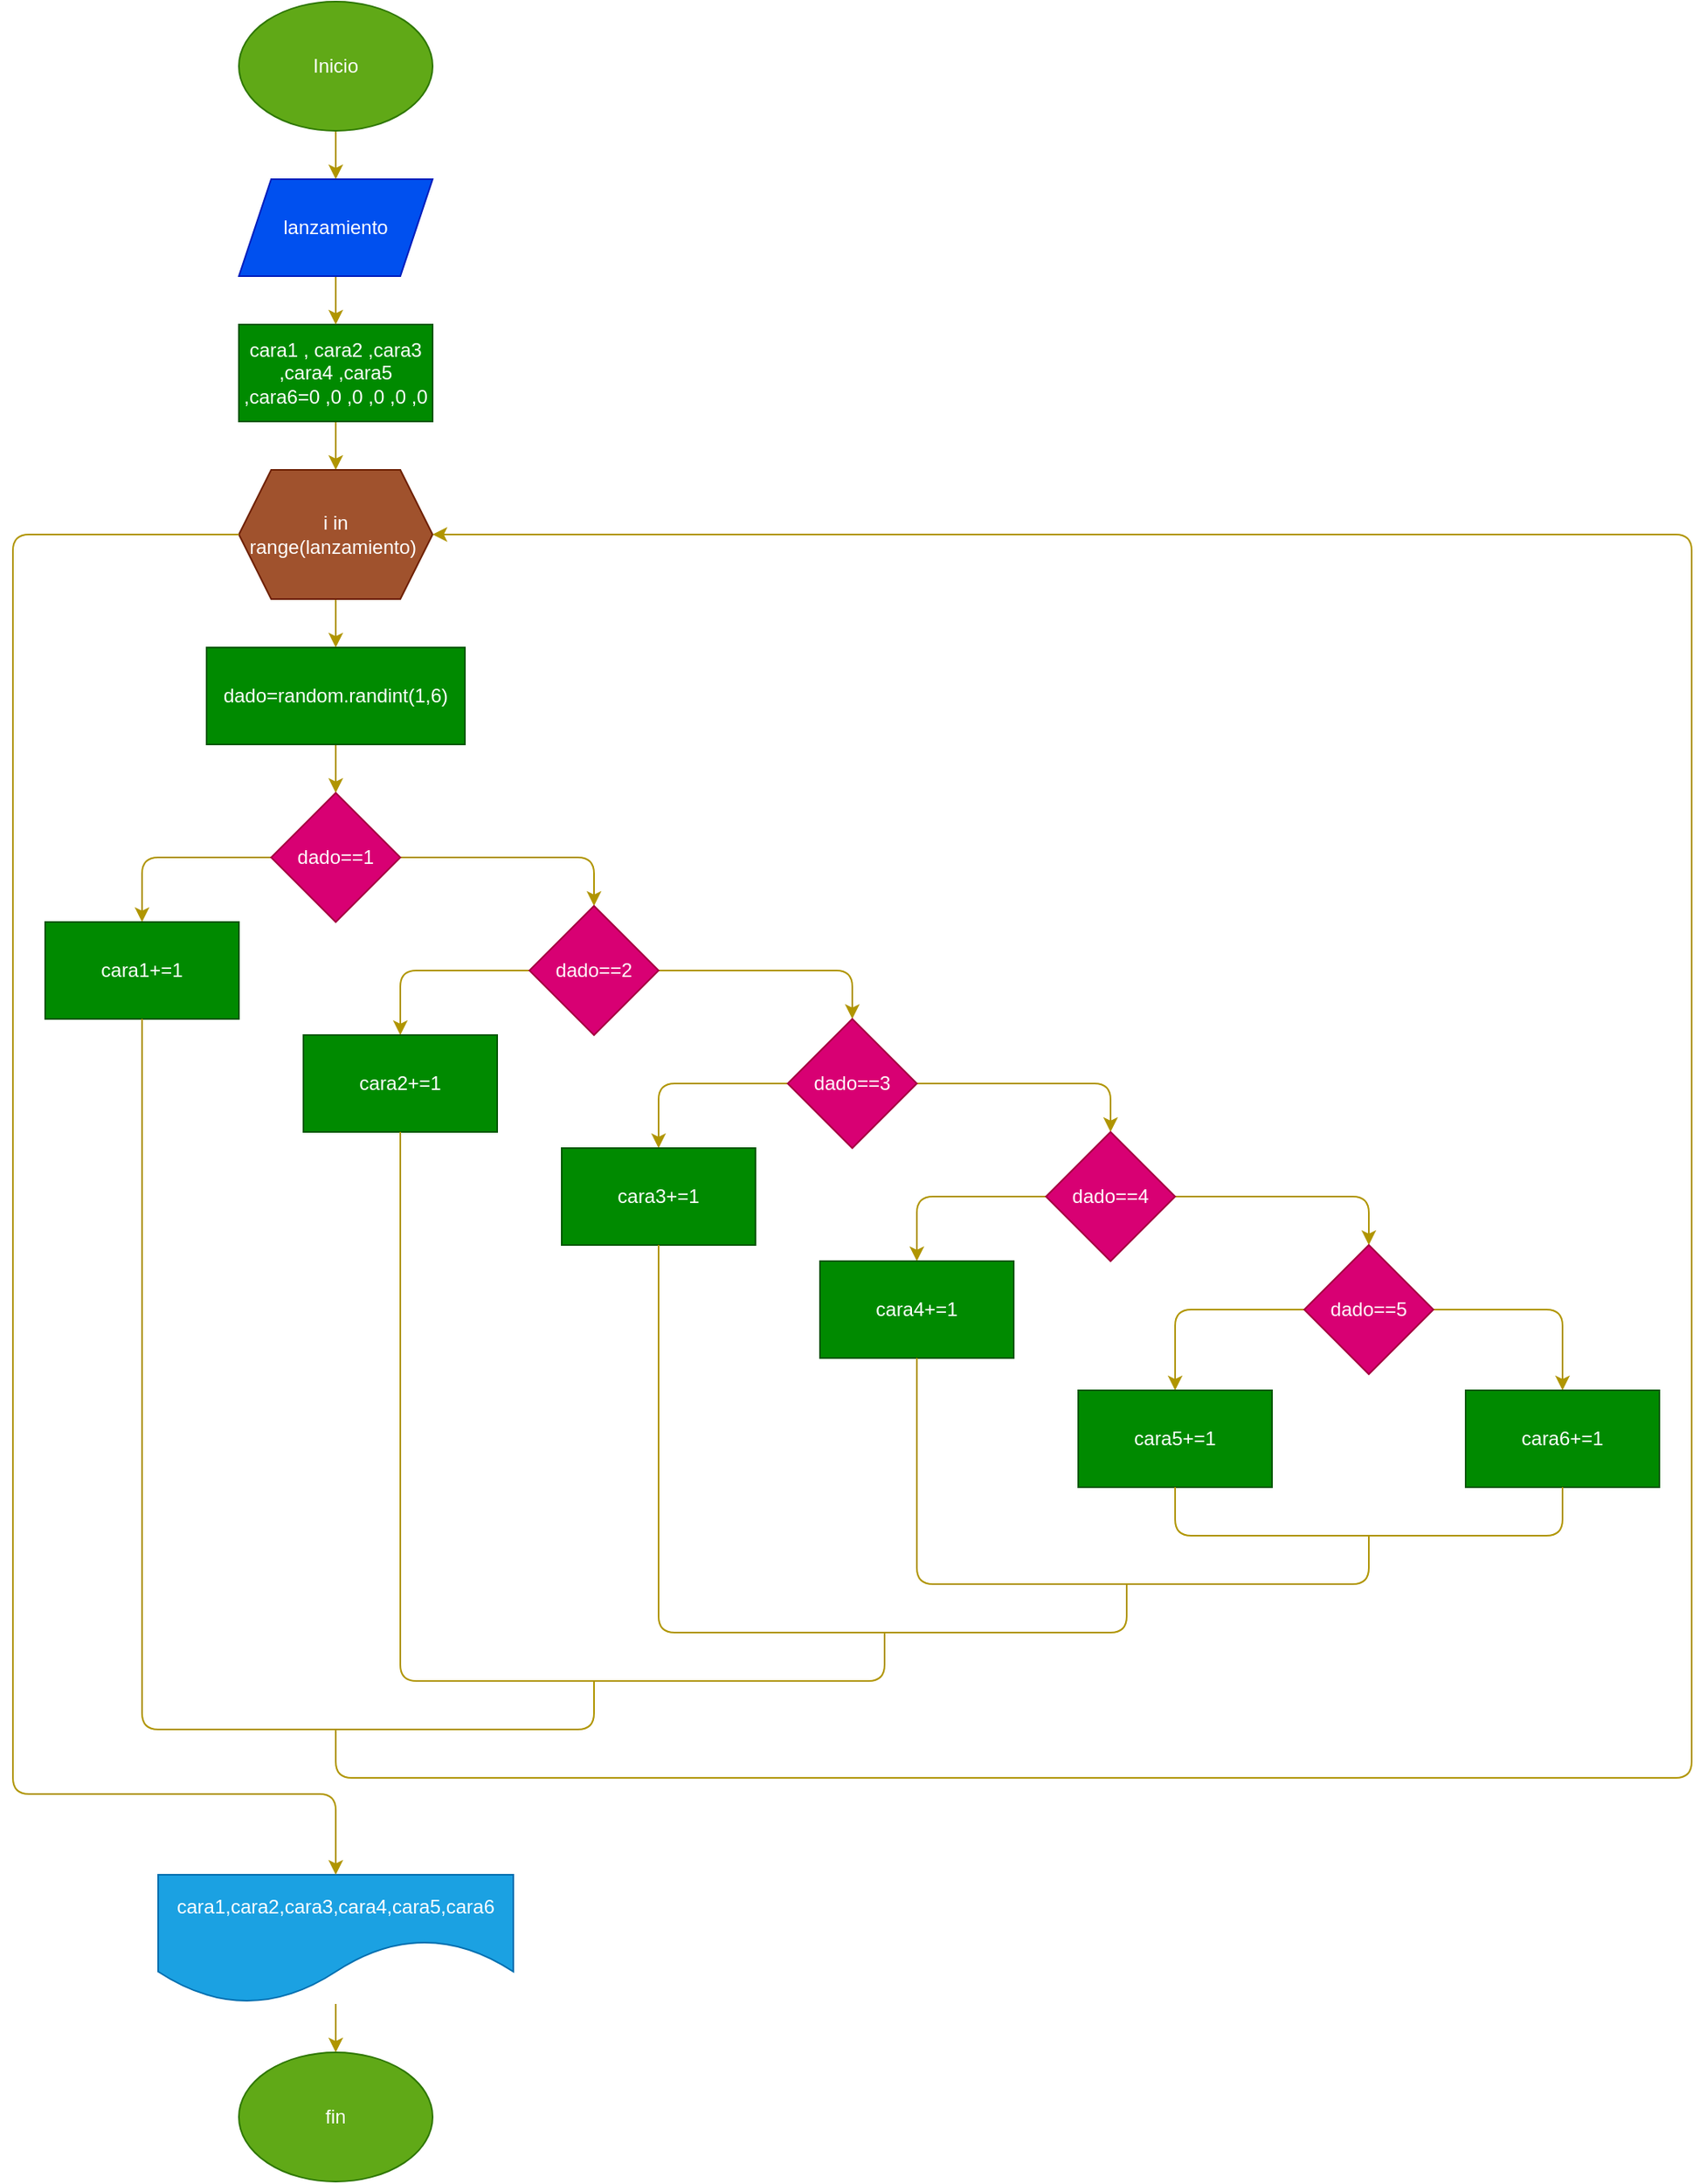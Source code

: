 <mxfile>
    <diagram id="9QeLFetbVGk3u_e-4YtW" name="Página-1">
        <mxGraphModel dx="641" dy="1572" grid="1" gridSize="10" guides="1" tooltips="1" connect="1" arrows="1" fold="1" page="1" pageScale="1" pageWidth="850" pageHeight="1100" math="0" shadow="0">
            <root>
                <mxCell id="0"/>
                <mxCell id="1" parent="0"/>
                <mxCell id="42" style="edgeStyle=none;html=1;exitX=0.5;exitY=1;exitDx=0;exitDy=0;entryX=0.5;entryY=0;entryDx=0;entryDy=0;fillColor=#e3c800;strokeColor=#B09500;" parent="1" source="2" target="41" edge="1">
                    <mxGeometry relative="1" as="geometry"/>
                </mxCell>
                <mxCell id="2" value="Inicio" style="ellipse;whiteSpace=wrap;html=1;fillColor=#60a917;fontColor=#ffffff;strokeColor=#2D7600;" parent="1" vertex="1">
                    <mxGeometry x="180" y="-50" width="120" height="80" as="geometry"/>
                </mxCell>
                <mxCell id="4" style="edgeStyle=none;html=1;exitX=0.5;exitY=1;exitDx=0;exitDy=0;entryX=0.5;entryY=0;entryDx=0;entryDy=0;fillColor=#e3c800;strokeColor=#B09500;" parent="1" source="5" target="6" edge="1">
                    <mxGeometry relative="1" as="geometry"/>
                </mxCell>
                <mxCell id="5" value="cara1 , cara2 ,cara3 ,cara4 ,cara5 ,cara6=0 ,0 ,0 ,0 ,0 ,0" style="rounded=0;whiteSpace=wrap;html=1;fillColor=#008a00;fontColor=#ffffff;strokeColor=#005700;" parent="1" vertex="1">
                    <mxGeometry x="180" y="150" width="120" height="60" as="geometry"/>
                </mxCell>
                <mxCell id="21" style="edgeStyle=none;html=1;exitX=0.5;exitY=1;exitDx=0;exitDy=0;entryX=0.5;entryY=0;entryDx=0;entryDy=0;fillColor=#e3c800;strokeColor=#B09500;" parent="1" source="6" target="7" edge="1">
                    <mxGeometry relative="1" as="geometry"/>
                </mxCell>
                <mxCell id="6" value="i in range(lanzamiento)&amp;nbsp;" style="shape=hexagon;perimeter=hexagonPerimeter2;whiteSpace=wrap;html=1;fixedSize=1;fillColor=#a0522d;fontColor=#ffffff;strokeColor=#6D1F00;" parent="1" vertex="1">
                    <mxGeometry x="180" y="240" width="120" height="80" as="geometry"/>
                </mxCell>
                <mxCell id="22" style="edgeStyle=none;html=1;exitX=0.5;exitY=1;exitDx=0;exitDy=0;entryX=0.5;entryY=0;entryDx=0;entryDy=0;fillColor=#e3c800;strokeColor=#B09500;" parent="1" source="7" target="8" edge="1">
                    <mxGeometry relative="1" as="geometry"/>
                </mxCell>
                <mxCell id="7" value="dado=random.randint(1,6)" style="rounded=0;whiteSpace=wrap;html=1;fillColor=#008a00;fontColor=#ffffff;strokeColor=#005700;" parent="1" vertex="1">
                    <mxGeometry x="160" y="350" width="160" height="60" as="geometry"/>
                </mxCell>
                <mxCell id="23" style="edgeStyle=none;html=1;exitX=0;exitY=0.5;exitDx=0;exitDy=0;entryX=0.5;entryY=0;entryDx=0;entryDy=0;fillColor=#e3c800;strokeColor=#B09500;" parent="1" source="8" target="9" edge="1">
                    <mxGeometry relative="1" as="geometry">
                        <Array as="points">
                            <mxPoint x="120" y="480"/>
                        </Array>
                    </mxGeometry>
                </mxCell>
                <mxCell id="24" style="edgeStyle=none;html=1;exitX=1;exitY=0.5;exitDx=0;exitDy=0;entryX=0.5;entryY=0;entryDx=0;entryDy=0;fillColor=#e3c800;strokeColor=#B09500;" parent="1" source="8" target="10" edge="1">
                    <mxGeometry relative="1" as="geometry">
                        <Array as="points">
                            <mxPoint x="400" y="480"/>
                        </Array>
                    </mxGeometry>
                </mxCell>
                <mxCell id="8" value="dado==1" style="rhombus;whiteSpace=wrap;html=1;fillColor=#d80073;fontColor=#ffffff;strokeColor=#A50040;" parent="1" vertex="1">
                    <mxGeometry x="200" y="440" width="80" height="80" as="geometry"/>
                </mxCell>
                <mxCell id="9" value="cara1+=1" style="rounded=0;whiteSpace=wrap;html=1;fillColor=#008a00;fontColor=#ffffff;strokeColor=#005700;" parent="1" vertex="1">
                    <mxGeometry x="60" y="520" width="120" height="60" as="geometry"/>
                </mxCell>
                <mxCell id="25" style="edgeStyle=none;html=1;exitX=1;exitY=0.5;exitDx=0;exitDy=0;entryX=0.5;entryY=0;entryDx=0;entryDy=0;fillColor=#e3c800;strokeColor=#B09500;" parent="1" source="10" target="12" edge="1">
                    <mxGeometry relative="1" as="geometry">
                        <Array as="points">
                            <mxPoint x="560" y="550"/>
                        </Array>
                    </mxGeometry>
                </mxCell>
                <mxCell id="32" style="edgeStyle=none;html=1;exitX=0;exitY=0.5;exitDx=0;exitDy=0;entryX=0.5;entryY=0;entryDx=0;entryDy=0;fillColor=#e3c800;strokeColor=#B09500;" parent="1" source="10" target="11" edge="1">
                    <mxGeometry relative="1" as="geometry">
                        <Array as="points">
                            <mxPoint x="280" y="550"/>
                        </Array>
                    </mxGeometry>
                </mxCell>
                <mxCell id="10" value="dado==2" style="rhombus;whiteSpace=wrap;html=1;fillColor=#d80073;fontColor=#ffffff;strokeColor=#A50040;" parent="1" vertex="1">
                    <mxGeometry x="360" y="510" width="80" height="80" as="geometry"/>
                </mxCell>
                <mxCell id="11" value="cara2+=1" style="rounded=0;whiteSpace=wrap;html=1;fillColor=#008a00;fontColor=#ffffff;strokeColor=#005700;" parent="1" vertex="1">
                    <mxGeometry x="220" y="590" width="120" height="60" as="geometry"/>
                </mxCell>
                <mxCell id="26" style="edgeStyle=none;html=1;exitX=1;exitY=0.5;exitDx=0;exitDy=0;entryX=0.5;entryY=0;entryDx=0;entryDy=0;fillColor=#e3c800;strokeColor=#B09500;" parent="1" source="12" target="14" edge="1">
                    <mxGeometry relative="1" as="geometry">
                        <Array as="points">
                            <mxPoint x="720" y="620"/>
                        </Array>
                    </mxGeometry>
                </mxCell>
                <mxCell id="31" style="edgeStyle=none;html=1;exitX=0;exitY=0.5;exitDx=0;exitDy=0;entryX=0.5;entryY=0;entryDx=0;entryDy=0;fillColor=#e3c800;strokeColor=#B09500;" parent="1" source="12" target="13" edge="1">
                    <mxGeometry relative="1" as="geometry">
                        <Array as="points">
                            <mxPoint x="440" y="620"/>
                        </Array>
                    </mxGeometry>
                </mxCell>
                <mxCell id="12" value="dado==3" style="rhombus;whiteSpace=wrap;html=1;fillColor=#d80073;fontColor=#ffffff;strokeColor=#A50040;" parent="1" vertex="1">
                    <mxGeometry x="520" y="580" width="80" height="80" as="geometry"/>
                </mxCell>
                <mxCell id="13" value="cara3+=1" style="rounded=0;whiteSpace=wrap;html=1;fillColor=#008a00;fontColor=#ffffff;strokeColor=#005700;" parent="1" vertex="1">
                    <mxGeometry x="380" y="660" width="120" height="60" as="geometry"/>
                </mxCell>
                <mxCell id="27" style="edgeStyle=none;html=1;exitX=1;exitY=0.5;exitDx=0;exitDy=0;entryX=0.5;entryY=0;entryDx=0;entryDy=0;fillColor=#e3c800;strokeColor=#B09500;" parent="1" source="14" target="16" edge="1">
                    <mxGeometry relative="1" as="geometry">
                        <Array as="points">
                            <mxPoint x="880" y="690"/>
                        </Array>
                    </mxGeometry>
                </mxCell>
                <mxCell id="30" style="edgeStyle=none;html=1;exitX=0;exitY=0.5;exitDx=0;exitDy=0;entryX=0.5;entryY=0;entryDx=0;entryDy=0;fillColor=#e3c800;strokeColor=#B09500;" parent="1" source="14" target="15" edge="1">
                    <mxGeometry relative="1" as="geometry">
                        <Array as="points">
                            <mxPoint x="600" y="690"/>
                        </Array>
                    </mxGeometry>
                </mxCell>
                <mxCell id="14" value="dado==4" style="rhombus;whiteSpace=wrap;html=1;fillColor=#d80073;fontColor=#ffffff;strokeColor=#A50040;" parent="1" vertex="1">
                    <mxGeometry x="680" y="650" width="80" height="80" as="geometry"/>
                </mxCell>
                <mxCell id="15" value="cara4+=1" style="rounded=0;whiteSpace=wrap;html=1;fillColor=#008a00;fontColor=#ffffff;strokeColor=#005700;" parent="1" vertex="1">
                    <mxGeometry x="540" y="730" width="120" height="60" as="geometry"/>
                </mxCell>
                <mxCell id="28" style="edgeStyle=none;html=1;exitX=1;exitY=0.5;exitDx=0;exitDy=0;entryX=0.5;entryY=0;entryDx=0;entryDy=0;fillColor=#e3c800;strokeColor=#B09500;" parent="1" source="16" target="18" edge="1">
                    <mxGeometry relative="1" as="geometry">
                        <Array as="points">
                            <mxPoint x="1000" y="760"/>
                        </Array>
                    </mxGeometry>
                </mxCell>
                <mxCell id="29" style="edgeStyle=none;html=1;exitX=0;exitY=0.5;exitDx=0;exitDy=0;entryX=0.5;entryY=0;entryDx=0;entryDy=0;fillColor=#e3c800;strokeColor=#B09500;" parent="1" source="16" target="17" edge="1">
                    <mxGeometry relative="1" as="geometry">
                        <Array as="points">
                            <mxPoint x="760" y="760"/>
                        </Array>
                    </mxGeometry>
                </mxCell>
                <mxCell id="16" value="dado==5" style="rhombus;whiteSpace=wrap;html=1;fillColor=#d80073;fontColor=#ffffff;strokeColor=#A50040;" parent="1" vertex="1">
                    <mxGeometry x="840" y="720" width="80" height="80" as="geometry"/>
                </mxCell>
                <mxCell id="17" value="cara5+=1" style="rounded=0;whiteSpace=wrap;html=1;fillColor=#008a00;fontColor=#ffffff;strokeColor=#005700;" parent="1" vertex="1">
                    <mxGeometry x="700" y="810" width="120" height="60" as="geometry"/>
                </mxCell>
                <mxCell id="18" value="cara6+=1" style="rounded=0;whiteSpace=wrap;html=1;fillColor=#008a00;fontColor=#ffffff;strokeColor=#005700;" parent="1" vertex="1">
                    <mxGeometry x="940" y="810" width="120" height="60" as="geometry"/>
                </mxCell>
                <mxCell id="40" style="edgeStyle=none;html=1;entryX=0.5;entryY=0;entryDx=0;entryDy=0;fillColor=#e3c800;strokeColor=#B09500;" parent="1" source="19" target="20" edge="1">
                    <mxGeometry relative="1" as="geometry"/>
                </mxCell>
                <mxCell id="19" value="cara1,cara2,cara3,cara4,cara5,cara6" style="shape=document;whiteSpace=wrap;html=1;boundedLbl=1;size=0.5;fillColor=#1ba1e2;fontColor=#ffffff;strokeColor=#006EAF;" parent="1" vertex="1">
                    <mxGeometry x="130" y="1110" width="220" height="80" as="geometry"/>
                </mxCell>
                <mxCell id="20" value="fin" style="ellipse;whiteSpace=wrap;html=1;fillColor=#60a917;fontColor=#ffffff;strokeColor=#2D7600;" parent="1" vertex="1">
                    <mxGeometry x="180" y="1220" width="120" height="80" as="geometry"/>
                </mxCell>
                <mxCell id="33" value="" style="endArrow=none;html=1;exitX=0.5;exitY=1;exitDx=0;exitDy=0;entryX=0.5;entryY=1;entryDx=0;entryDy=0;fillColor=#e3c800;strokeColor=#B09500;" parent="1" source="17" target="18" edge="1">
                    <mxGeometry width="50" height="50" relative="1" as="geometry">
                        <mxPoint x="750" y="870" as="sourcePoint"/>
                        <mxPoint x="800" y="820" as="targetPoint"/>
                        <Array as="points">
                            <mxPoint x="760" y="900"/>
                            <mxPoint x="1000" y="900"/>
                        </Array>
                    </mxGeometry>
                </mxCell>
                <mxCell id="34" value="" style="endArrow=none;html=1;exitX=0.5;exitY=1;exitDx=0;exitDy=0;fillColor=#e3c800;strokeColor=#B09500;" parent="1" source="15" edge="1">
                    <mxGeometry width="50" height="50" relative="1" as="geometry">
                        <mxPoint x="750" y="870" as="sourcePoint"/>
                        <mxPoint x="880" y="900" as="targetPoint"/>
                        <Array as="points">
                            <mxPoint x="600" y="930"/>
                            <mxPoint x="880" y="930"/>
                        </Array>
                    </mxGeometry>
                </mxCell>
                <mxCell id="35" value="" style="endArrow=none;html=1;exitX=0.5;exitY=1;exitDx=0;exitDy=0;fillColor=#e3c800;strokeColor=#B09500;" parent="1" source="13" edge="1">
                    <mxGeometry width="50" height="50" relative="1" as="geometry">
                        <mxPoint x="750" y="870" as="sourcePoint"/>
                        <mxPoint x="730" y="930" as="targetPoint"/>
                        <Array as="points">
                            <mxPoint x="440" y="960"/>
                            <mxPoint x="730" y="960"/>
                        </Array>
                    </mxGeometry>
                </mxCell>
                <mxCell id="36" value="" style="endArrow=none;html=1;exitX=0.5;exitY=1;exitDx=0;exitDy=0;fillColor=#e3c800;strokeColor=#B09500;" parent="1" source="11" edge="1">
                    <mxGeometry width="50" height="50" relative="1" as="geometry">
                        <mxPoint x="290" y="680" as="sourcePoint"/>
                        <mxPoint x="580" y="960" as="targetPoint"/>
                        <Array as="points">
                            <mxPoint x="280" y="990"/>
                            <mxPoint x="580" y="990"/>
                        </Array>
                    </mxGeometry>
                </mxCell>
                <mxCell id="37" value="" style="endArrow=none;html=1;exitX=0.5;exitY=1;exitDx=0;exitDy=0;fillColor=#e3c800;strokeColor=#B09500;" parent="1" source="9" edge="1">
                    <mxGeometry width="50" height="50" relative="1" as="geometry">
                        <mxPoint x="330" y="770" as="sourcePoint"/>
                        <mxPoint x="400" y="990" as="targetPoint"/>
                        <Array as="points">
                            <mxPoint x="120" y="1020"/>
                            <mxPoint x="400" y="1020"/>
                        </Array>
                    </mxGeometry>
                </mxCell>
                <mxCell id="38" value="" style="endArrow=classic;html=1;entryX=1;entryY=0.5;entryDx=0;entryDy=0;fillColor=#e3c800;strokeColor=#B09500;" parent="1" target="6" edge="1">
                    <mxGeometry width="50" height="50" relative="1" as="geometry">
                        <mxPoint x="240" y="1020" as="sourcePoint"/>
                        <mxPoint x="470" y="920" as="targetPoint"/>
                        <Array as="points">
                            <mxPoint x="240" y="1050"/>
                            <mxPoint x="1080" y="1050"/>
                            <mxPoint x="1080" y="280"/>
                        </Array>
                    </mxGeometry>
                </mxCell>
                <mxCell id="39" value="" style="endArrow=classic;html=1;exitX=0;exitY=0.5;exitDx=0;exitDy=0;entryX=0.5;entryY=0;entryDx=0;entryDy=0;fillColor=#e3c800;strokeColor=#B09500;" parent="1" source="6" target="19" edge="1">
                    <mxGeometry width="50" height="50" relative="1" as="geometry">
                        <mxPoint x="220" y="370" as="sourcePoint"/>
                        <mxPoint x="270" y="320" as="targetPoint"/>
                        <Array as="points">
                            <mxPoint x="40" y="280"/>
                            <mxPoint x="40" y="610"/>
                            <mxPoint x="40" y="1060"/>
                            <mxPoint x="240" y="1060"/>
                        </Array>
                    </mxGeometry>
                </mxCell>
                <mxCell id="43" style="edgeStyle=none;html=1;exitX=0.5;exitY=1;exitDx=0;exitDy=0;entryX=0.5;entryY=0;entryDx=0;entryDy=0;fillColor=#e3c800;strokeColor=#B09500;" parent="1" source="41" target="5" edge="1">
                    <mxGeometry relative="1" as="geometry"/>
                </mxCell>
                <mxCell id="41" value="lanzamiento" style="shape=parallelogram;perimeter=parallelogramPerimeter;whiteSpace=wrap;html=1;fixedSize=1;fillColor=#0050ef;fontColor=#ffffff;strokeColor=#001DBC;" parent="1" vertex="1">
                    <mxGeometry x="180" y="60" width="120" height="60" as="geometry"/>
                </mxCell>
            </root>
        </mxGraphModel>
    </diagram>
</mxfile>